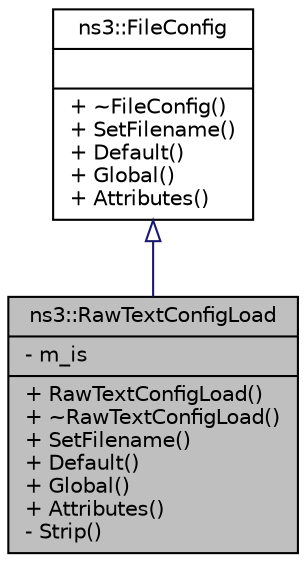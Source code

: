 digraph "ns3::RawTextConfigLoad"
{
  edge [fontname="Helvetica",fontsize="10",labelfontname="Helvetica",labelfontsize="10"];
  node [fontname="Helvetica",fontsize="10",shape=record];
  Node1 [label="{ns3::RawTextConfigLoad\n|- m_is\l|+ RawTextConfigLoad()\l+ ~RawTextConfigLoad()\l+ SetFilename()\l+ Default()\l+ Global()\l+ Attributes()\l- Strip()\l}",height=0.2,width=0.4,color="black", fillcolor="grey75", style="filled", fontcolor="black"];
  Node2 -> Node1 [dir="back",color="midnightblue",fontsize="10",style="solid",arrowtail="onormal"];
  Node2 [label="{ns3::FileConfig\n||+ ~FileConfig()\l+ SetFilename()\l+ Default()\l+ Global()\l+ Attributes()\l}",height=0.2,width=0.4,color="black", fillcolor="white", style="filled",URL="$d7/de3/classns3_1_1FileConfig.html"];
}
